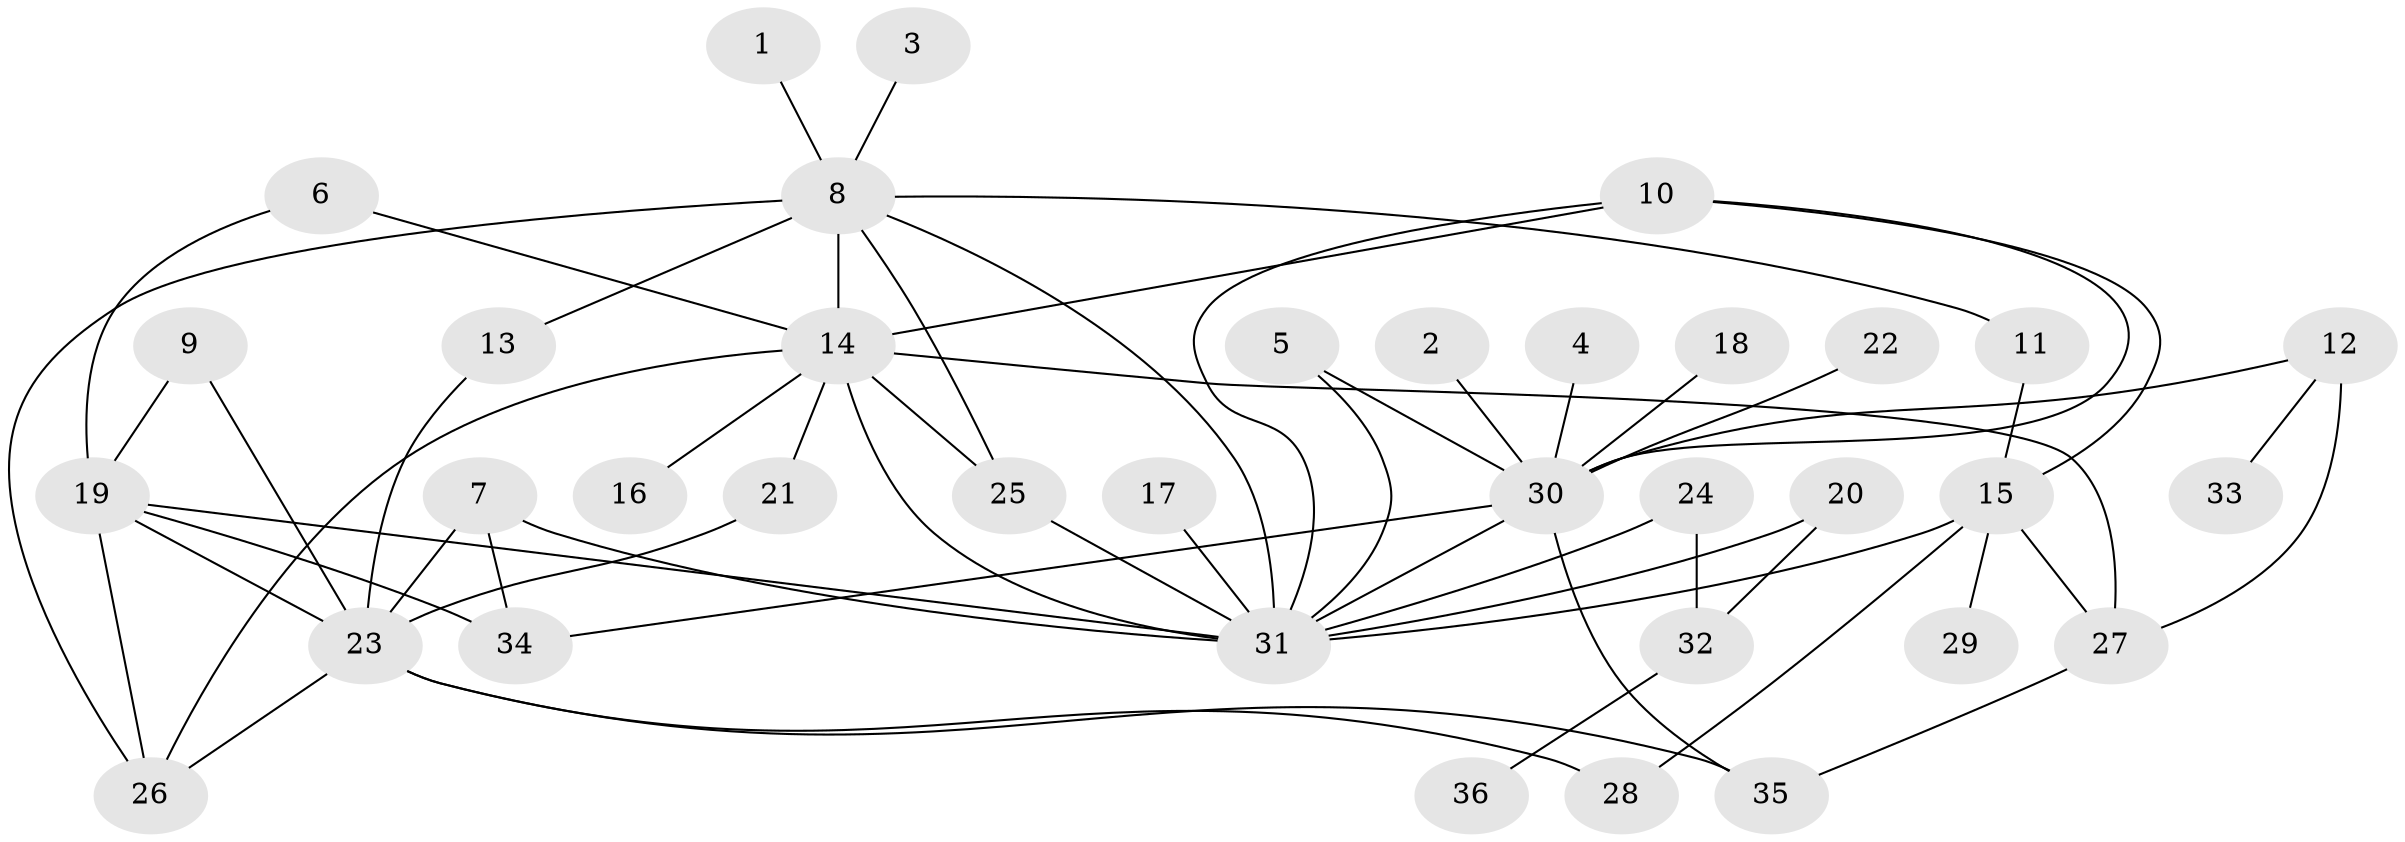 // original degree distribution, {4: 0.07894736842105263, 11: 0.008771929824561403, 12: 0.017543859649122806, 1: 0.4824561403508772, 9: 0.017543859649122806, 3: 0.08771929824561403, 16: 0.008771929824561403, 7: 0.008771929824561403, 2: 0.24561403508771928, 5: 0.02631578947368421, 6: 0.017543859649122806}
// Generated by graph-tools (version 1.1) at 2025/36/03/04/25 23:36:45]
// undirected, 36 vertices, 59 edges
graph export_dot {
  node [color=gray90,style=filled];
  1;
  2;
  3;
  4;
  5;
  6;
  7;
  8;
  9;
  10;
  11;
  12;
  13;
  14;
  15;
  16;
  17;
  18;
  19;
  20;
  21;
  22;
  23;
  24;
  25;
  26;
  27;
  28;
  29;
  30;
  31;
  32;
  33;
  34;
  35;
  36;
  1 -- 8 [weight=1.0];
  2 -- 30 [weight=1.0];
  3 -- 8 [weight=1.0];
  4 -- 30 [weight=1.0];
  5 -- 30 [weight=1.0];
  5 -- 31 [weight=1.0];
  6 -- 14 [weight=1.0];
  6 -- 19 [weight=1.0];
  7 -- 23 [weight=1.0];
  7 -- 31 [weight=1.0];
  7 -- 34 [weight=1.0];
  8 -- 11 [weight=1.0];
  8 -- 13 [weight=1.0];
  8 -- 14 [weight=1.0];
  8 -- 25 [weight=1.0];
  8 -- 26 [weight=2.0];
  8 -- 31 [weight=1.0];
  9 -- 19 [weight=1.0];
  9 -- 23 [weight=1.0];
  10 -- 14 [weight=1.0];
  10 -- 15 [weight=1.0];
  10 -- 30 [weight=1.0];
  10 -- 31 [weight=1.0];
  11 -- 15 [weight=1.0];
  12 -- 27 [weight=1.0];
  12 -- 30 [weight=1.0];
  12 -- 33 [weight=1.0];
  13 -- 23 [weight=1.0];
  14 -- 16 [weight=1.0];
  14 -- 21 [weight=1.0];
  14 -- 25 [weight=1.0];
  14 -- 26 [weight=2.0];
  14 -- 27 [weight=1.0];
  14 -- 31 [weight=2.0];
  15 -- 27 [weight=1.0];
  15 -- 28 [weight=1.0];
  15 -- 29 [weight=1.0];
  15 -- 31 [weight=1.0];
  17 -- 31 [weight=1.0];
  18 -- 30 [weight=1.0];
  19 -- 23 [weight=1.0];
  19 -- 26 [weight=1.0];
  19 -- 31 [weight=1.0];
  19 -- 34 [weight=1.0];
  20 -- 31 [weight=1.0];
  20 -- 32 [weight=1.0];
  21 -- 23 [weight=1.0];
  22 -- 30 [weight=1.0];
  23 -- 26 [weight=1.0];
  23 -- 28 [weight=1.0];
  23 -- 35 [weight=1.0];
  24 -- 31 [weight=1.0];
  24 -- 32 [weight=1.0];
  25 -- 31 [weight=1.0];
  27 -- 35 [weight=1.0];
  30 -- 31 [weight=1.0];
  30 -- 34 [weight=1.0];
  30 -- 35 [weight=1.0];
  32 -- 36 [weight=1.0];
}
